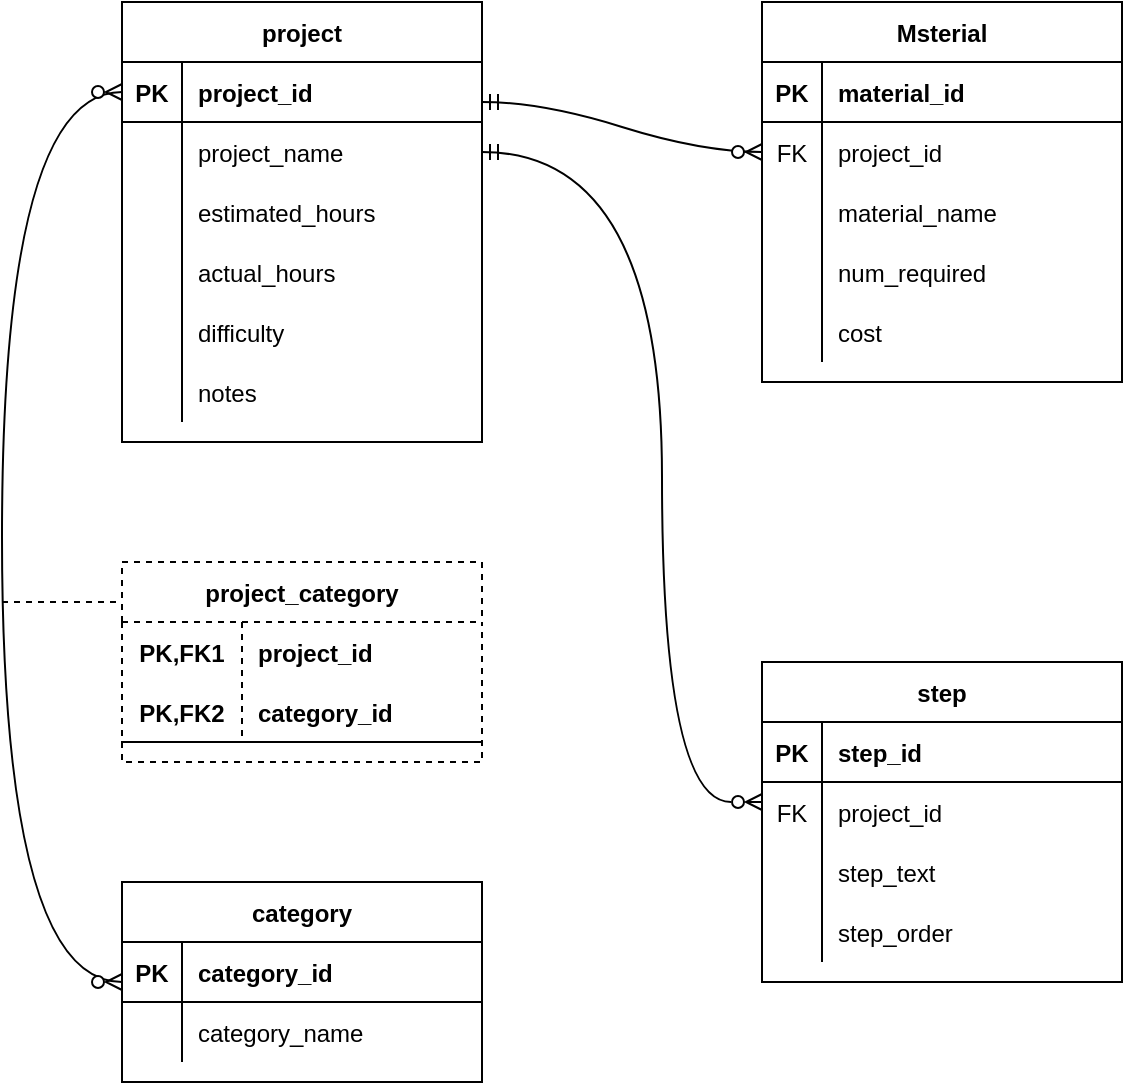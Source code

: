 <mxfile version="19.0.3" type="device"><diagram id="EtJ2p7X1UYXW8Sykh4Ku" name="Page-1"><mxGraphModel dx="1234" dy="774" grid="1" gridSize="10" guides="1" tooltips="1" connect="1" arrows="1" fold="1" page="1" pageScale="1" pageWidth="850" pageHeight="1100" math="0" shadow="0"><root><mxCell id="0"/><mxCell id="1" parent="0"/><mxCell id="Ath_W5uz_tqW4vz5GQSF-62" value="" style="edgeStyle=orthogonalEdgeStyle;curved=1;rounded=0;orthogonalLoop=1;jettySize=auto;html=1;exitX=1;exitY=0.5;exitDx=0;exitDy=0;startArrow=ERmandOne;startFill=0;endArrow=ERzeroToMany;endFill=0;" parent="1" source="Ath_W5uz_tqW4vz5GQSF-5" target="Ath_W5uz_tqW4vz5GQSF-43" edge="1"><mxGeometry relative="1" as="geometry"><Array as="points"><mxPoint x="370" y="195"/><mxPoint x="370" y="520"/></Array></mxGeometry></mxCell><mxCell id="Ath_W5uz_tqW4vz5GQSF-1" value="project" style="shape=table;startSize=30;container=1;collapsible=1;childLayout=tableLayout;fixedRows=1;rowLines=0;fontStyle=1;align=center;resizeLast=1;" parent="1" vertex="1"><mxGeometry x="100" y="120" width="180" height="220" as="geometry"/></mxCell><mxCell id="Ath_W5uz_tqW4vz5GQSF-2" value="" style="shape=tableRow;horizontal=0;startSize=0;swimlaneHead=0;swimlaneBody=0;fillColor=none;collapsible=0;dropTarget=0;points=[[0,0.5],[1,0.5]];portConstraint=eastwest;top=0;left=0;right=0;bottom=1;" parent="Ath_W5uz_tqW4vz5GQSF-1" vertex="1"><mxGeometry y="30" width="180" height="30" as="geometry"/></mxCell><mxCell id="Ath_W5uz_tqW4vz5GQSF-3" value="PK" style="shape=partialRectangle;connectable=0;fillColor=none;top=0;left=0;bottom=0;right=0;fontStyle=1;overflow=hidden;" parent="Ath_W5uz_tqW4vz5GQSF-2" vertex="1"><mxGeometry width="30" height="30" as="geometry"><mxRectangle width="30" height="30" as="alternateBounds"/></mxGeometry></mxCell><mxCell id="Ath_W5uz_tqW4vz5GQSF-4" value="project_id" style="shape=partialRectangle;connectable=0;fillColor=none;top=0;left=0;bottom=0;right=0;align=left;spacingLeft=6;fontStyle=1;overflow=hidden;" parent="Ath_W5uz_tqW4vz5GQSF-2" vertex="1"><mxGeometry x="30" width="150" height="30" as="geometry"><mxRectangle width="150" height="30" as="alternateBounds"/></mxGeometry></mxCell><mxCell id="Ath_W5uz_tqW4vz5GQSF-5" value="" style="shape=tableRow;horizontal=0;startSize=0;swimlaneHead=0;swimlaneBody=0;fillColor=none;collapsible=0;dropTarget=0;points=[[0,0.5],[1,0.5]];portConstraint=eastwest;top=0;left=0;right=0;bottom=0;" parent="Ath_W5uz_tqW4vz5GQSF-1" vertex="1"><mxGeometry y="60" width="180" height="30" as="geometry"/></mxCell><mxCell id="Ath_W5uz_tqW4vz5GQSF-6" value="" style="shape=partialRectangle;connectable=0;fillColor=none;top=0;left=0;bottom=0;right=0;editable=1;overflow=hidden;" parent="Ath_W5uz_tqW4vz5GQSF-5" vertex="1"><mxGeometry width="30" height="30" as="geometry"><mxRectangle width="30" height="30" as="alternateBounds"/></mxGeometry></mxCell><mxCell id="Ath_W5uz_tqW4vz5GQSF-7" value="project_name" style="shape=partialRectangle;connectable=0;fillColor=none;top=0;left=0;bottom=0;right=0;align=left;spacingLeft=6;overflow=hidden;" parent="Ath_W5uz_tqW4vz5GQSF-5" vertex="1"><mxGeometry x="30" width="150" height="30" as="geometry"><mxRectangle width="150" height="30" as="alternateBounds"/></mxGeometry></mxCell><mxCell id="Ath_W5uz_tqW4vz5GQSF-8" value="" style="shape=tableRow;horizontal=0;startSize=0;swimlaneHead=0;swimlaneBody=0;fillColor=none;collapsible=0;dropTarget=0;points=[[0,0.5],[1,0.5]];portConstraint=eastwest;top=0;left=0;right=0;bottom=0;" parent="Ath_W5uz_tqW4vz5GQSF-1" vertex="1"><mxGeometry y="90" width="180" height="30" as="geometry"/></mxCell><mxCell id="Ath_W5uz_tqW4vz5GQSF-9" value="" style="shape=partialRectangle;connectable=0;fillColor=none;top=0;left=0;bottom=0;right=0;editable=1;overflow=hidden;" parent="Ath_W5uz_tqW4vz5GQSF-8" vertex="1"><mxGeometry width="30" height="30" as="geometry"><mxRectangle width="30" height="30" as="alternateBounds"/></mxGeometry></mxCell><mxCell id="Ath_W5uz_tqW4vz5GQSF-10" value="estimated_hours" style="shape=partialRectangle;connectable=0;fillColor=none;top=0;left=0;bottom=0;right=0;align=left;spacingLeft=6;overflow=hidden;" parent="Ath_W5uz_tqW4vz5GQSF-8" vertex="1"><mxGeometry x="30" width="150" height="30" as="geometry"><mxRectangle width="150" height="30" as="alternateBounds"/></mxGeometry></mxCell><mxCell id="Ath_W5uz_tqW4vz5GQSF-11" value="" style="shape=tableRow;horizontal=0;startSize=0;swimlaneHead=0;swimlaneBody=0;fillColor=none;collapsible=0;dropTarget=0;points=[[0,0.5],[1,0.5]];portConstraint=eastwest;top=0;left=0;right=0;bottom=0;" parent="Ath_W5uz_tqW4vz5GQSF-1" vertex="1"><mxGeometry y="120" width="180" height="30" as="geometry"/></mxCell><mxCell id="Ath_W5uz_tqW4vz5GQSF-12" value="" style="shape=partialRectangle;connectable=0;fillColor=none;top=0;left=0;bottom=0;right=0;editable=1;overflow=hidden;" parent="Ath_W5uz_tqW4vz5GQSF-11" vertex="1"><mxGeometry width="30" height="30" as="geometry"><mxRectangle width="30" height="30" as="alternateBounds"/></mxGeometry></mxCell><mxCell id="Ath_W5uz_tqW4vz5GQSF-13" value="actual_hours" style="shape=partialRectangle;connectable=0;fillColor=none;top=0;left=0;bottom=0;right=0;align=left;spacingLeft=6;overflow=hidden;" parent="Ath_W5uz_tqW4vz5GQSF-11" vertex="1"><mxGeometry x="30" width="150" height="30" as="geometry"><mxRectangle width="150" height="30" as="alternateBounds"/></mxGeometry></mxCell><mxCell id="Ath_W5uz_tqW4vz5GQSF-17" style="shape=tableRow;horizontal=0;startSize=0;swimlaneHead=0;swimlaneBody=0;fillColor=none;collapsible=0;dropTarget=0;points=[[0,0.5],[1,0.5]];portConstraint=eastwest;top=0;left=0;right=0;bottom=0;" parent="Ath_W5uz_tqW4vz5GQSF-1" vertex="1"><mxGeometry y="150" width="180" height="30" as="geometry"/></mxCell><mxCell id="Ath_W5uz_tqW4vz5GQSF-18" style="shape=partialRectangle;connectable=0;fillColor=none;top=0;left=0;bottom=0;right=0;editable=1;overflow=hidden;" parent="Ath_W5uz_tqW4vz5GQSF-17" vertex="1"><mxGeometry width="30" height="30" as="geometry"><mxRectangle width="30" height="30" as="alternateBounds"/></mxGeometry></mxCell><mxCell id="Ath_W5uz_tqW4vz5GQSF-19" value="difficulty" style="shape=partialRectangle;connectable=0;fillColor=none;top=0;left=0;bottom=0;right=0;align=left;spacingLeft=6;overflow=hidden;" parent="Ath_W5uz_tqW4vz5GQSF-17" vertex="1"><mxGeometry x="30" width="150" height="30" as="geometry"><mxRectangle width="150" height="30" as="alternateBounds"/></mxGeometry></mxCell><mxCell id="Ath_W5uz_tqW4vz5GQSF-14" style="shape=tableRow;horizontal=0;startSize=0;swimlaneHead=0;swimlaneBody=0;fillColor=none;collapsible=0;dropTarget=0;points=[[0,0.5],[1,0.5]];portConstraint=eastwest;top=0;left=0;right=0;bottom=0;" parent="Ath_W5uz_tqW4vz5GQSF-1" vertex="1"><mxGeometry y="180" width="180" height="30" as="geometry"/></mxCell><mxCell id="Ath_W5uz_tqW4vz5GQSF-15" style="shape=partialRectangle;connectable=0;fillColor=none;top=0;left=0;bottom=0;right=0;editable=1;overflow=hidden;" parent="Ath_W5uz_tqW4vz5GQSF-14" vertex="1"><mxGeometry width="30" height="30" as="geometry"><mxRectangle width="30" height="30" as="alternateBounds"/></mxGeometry></mxCell><mxCell id="Ath_W5uz_tqW4vz5GQSF-16" value="notes" style="shape=partialRectangle;connectable=0;fillColor=none;top=0;left=0;bottom=0;right=0;align=left;spacingLeft=6;overflow=hidden;" parent="Ath_W5uz_tqW4vz5GQSF-14" vertex="1"><mxGeometry x="30" width="150" height="30" as="geometry"><mxRectangle width="150" height="30" as="alternateBounds"/></mxGeometry></mxCell><mxCell id="Ath_W5uz_tqW4vz5GQSF-23" value="Msterial" style="shape=table;startSize=30;container=1;collapsible=1;childLayout=tableLayout;fixedRows=1;rowLines=0;fontStyle=1;align=center;resizeLast=1;" parent="1" vertex="1"><mxGeometry x="420" y="120" width="180" height="190" as="geometry"/></mxCell><mxCell id="Ath_W5uz_tqW4vz5GQSF-24" value="" style="shape=tableRow;horizontal=0;startSize=0;swimlaneHead=0;swimlaneBody=0;fillColor=none;collapsible=0;dropTarget=0;points=[[0,0.5],[1,0.5]];portConstraint=eastwest;top=0;left=0;right=0;bottom=1;" parent="Ath_W5uz_tqW4vz5GQSF-23" vertex="1"><mxGeometry y="30" width="180" height="30" as="geometry"/></mxCell><mxCell id="Ath_W5uz_tqW4vz5GQSF-25" value="PK" style="shape=partialRectangle;connectable=0;fillColor=none;top=0;left=0;bottom=0;right=0;fontStyle=1;overflow=hidden;" parent="Ath_W5uz_tqW4vz5GQSF-24" vertex="1"><mxGeometry width="30" height="30" as="geometry"><mxRectangle width="30" height="30" as="alternateBounds"/></mxGeometry></mxCell><mxCell id="Ath_W5uz_tqW4vz5GQSF-26" value="material_id" style="shape=partialRectangle;connectable=0;fillColor=none;top=0;left=0;bottom=0;right=0;align=left;spacingLeft=6;fontStyle=1;overflow=hidden;" parent="Ath_W5uz_tqW4vz5GQSF-24" vertex="1"><mxGeometry x="30" width="150" height="30" as="geometry"><mxRectangle width="150" height="30" as="alternateBounds"/></mxGeometry></mxCell><mxCell id="Ath_W5uz_tqW4vz5GQSF-27" value="" style="shape=tableRow;horizontal=0;startSize=0;swimlaneHead=0;swimlaneBody=0;fillColor=none;collapsible=0;dropTarget=0;points=[[0,0.5],[1,0.5]];portConstraint=eastwest;top=0;left=0;right=0;bottom=0;" parent="Ath_W5uz_tqW4vz5GQSF-23" vertex="1"><mxGeometry y="60" width="180" height="30" as="geometry"/></mxCell><mxCell id="Ath_W5uz_tqW4vz5GQSF-28" value="FK" style="shape=partialRectangle;connectable=0;fillColor=none;top=0;left=0;bottom=0;right=0;editable=1;overflow=hidden;" parent="Ath_W5uz_tqW4vz5GQSF-27" vertex="1"><mxGeometry width="30" height="30" as="geometry"><mxRectangle width="30" height="30" as="alternateBounds"/></mxGeometry></mxCell><mxCell id="Ath_W5uz_tqW4vz5GQSF-29" value="project_id" style="shape=partialRectangle;connectable=0;fillColor=none;top=0;left=0;bottom=0;right=0;align=left;spacingLeft=6;overflow=hidden;" parent="Ath_W5uz_tqW4vz5GQSF-27" vertex="1"><mxGeometry x="30" width="150" height="30" as="geometry"><mxRectangle width="150" height="30" as="alternateBounds"/></mxGeometry></mxCell><mxCell id="Ath_W5uz_tqW4vz5GQSF-30" value="" style="shape=tableRow;horizontal=0;startSize=0;swimlaneHead=0;swimlaneBody=0;fillColor=none;collapsible=0;dropTarget=0;points=[[0,0.5],[1,0.5]];portConstraint=eastwest;top=0;left=0;right=0;bottom=0;" parent="Ath_W5uz_tqW4vz5GQSF-23" vertex="1"><mxGeometry y="90" width="180" height="30" as="geometry"/></mxCell><mxCell id="Ath_W5uz_tqW4vz5GQSF-31" value="" style="shape=partialRectangle;connectable=0;fillColor=none;top=0;left=0;bottom=0;right=0;editable=1;overflow=hidden;" parent="Ath_W5uz_tqW4vz5GQSF-30" vertex="1"><mxGeometry width="30" height="30" as="geometry"><mxRectangle width="30" height="30" as="alternateBounds"/></mxGeometry></mxCell><mxCell id="Ath_W5uz_tqW4vz5GQSF-32" value="material_name" style="shape=partialRectangle;connectable=0;fillColor=none;top=0;left=0;bottom=0;right=0;align=left;spacingLeft=6;overflow=hidden;" parent="Ath_W5uz_tqW4vz5GQSF-30" vertex="1"><mxGeometry x="30" width="150" height="30" as="geometry"><mxRectangle width="150" height="30" as="alternateBounds"/></mxGeometry></mxCell><mxCell id="Ath_W5uz_tqW4vz5GQSF-33" value="" style="shape=tableRow;horizontal=0;startSize=0;swimlaneHead=0;swimlaneBody=0;fillColor=none;collapsible=0;dropTarget=0;points=[[0,0.5],[1,0.5]];portConstraint=eastwest;top=0;left=0;right=0;bottom=0;" parent="Ath_W5uz_tqW4vz5GQSF-23" vertex="1"><mxGeometry y="120" width="180" height="30" as="geometry"/></mxCell><mxCell id="Ath_W5uz_tqW4vz5GQSF-34" value="" style="shape=partialRectangle;connectable=0;fillColor=none;top=0;left=0;bottom=0;right=0;editable=1;overflow=hidden;" parent="Ath_W5uz_tqW4vz5GQSF-33" vertex="1"><mxGeometry width="30" height="30" as="geometry"><mxRectangle width="30" height="30" as="alternateBounds"/></mxGeometry></mxCell><mxCell id="Ath_W5uz_tqW4vz5GQSF-35" value="num_required" style="shape=partialRectangle;connectable=0;fillColor=none;top=0;left=0;bottom=0;right=0;align=left;spacingLeft=6;overflow=hidden;" parent="Ath_W5uz_tqW4vz5GQSF-33" vertex="1"><mxGeometry x="30" width="150" height="30" as="geometry"><mxRectangle width="150" height="30" as="alternateBounds"/></mxGeometry></mxCell><mxCell id="Ath_W5uz_tqW4vz5GQSF-36" style="shape=tableRow;horizontal=0;startSize=0;swimlaneHead=0;swimlaneBody=0;fillColor=none;collapsible=0;dropTarget=0;points=[[0,0.5],[1,0.5]];portConstraint=eastwest;top=0;left=0;right=0;bottom=0;" parent="Ath_W5uz_tqW4vz5GQSF-23" vertex="1"><mxGeometry y="150" width="180" height="30" as="geometry"/></mxCell><mxCell id="Ath_W5uz_tqW4vz5GQSF-37" style="shape=partialRectangle;connectable=0;fillColor=none;top=0;left=0;bottom=0;right=0;editable=1;overflow=hidden;" parent="Ath_W5uz_tqW4vz5GQSF-36" vertex="1"><mxGeometry width="30" height="30" as="geometry"><mxRectangle width="30" height="30" as="alternateBounds"/></mxGeometry></mxCell><mxCell id="Ath_W5uz_tqW4vz5GQSF-38" value="cost" style="shape=partialRectangle;connectable=0;fillColor=none;top=0;left=0;bottom=0;right=0;align=left;spacingLeft=6;overflow=hidden;" parent="Ath_W5uz_tqW4vz5GQSF-36" vertex="1"><mxGeometry x="30" width="150" height="30" as="geometry"><mxRectangle width="150" height="30" as="alternateBounds"/></mxGeometry></mxCell><mxCell id="Ath_W5uz_tqW4vz5GQSF-43" value="step" style="shape=table;startSize=30;container=1;collapsible=1;childLayout=tableLayout;fixedRows=1;rowLines=0;fontStyle=1;align=center;resizeLast=1;" parent="1" vertex="1"><mxGeometry x="420" y="450" width="180" height="160" as="geometry"/></mxCell><mxCell id="Ath_W5uz_tqW4vz5GQSF-44" value="" style="shape=tableRow;horizontal=0;startSize=0;swimlaneHead=0;swimlaneBody=0;fillColor=none;collapsible=0;dropTarget=0;points=[[0,0.5],[1,0.5]];portConstraint=eastwest;top=0;left=0;right=0;bottom=1;" parent="Ath_W5uz_tqW4vz5GQSF-43" vertex="1"><mxGeometry y="30" width="180" height="30" as="geometry"/></mxCell><mxCell id="Ath_W5uz_tqW4vz5GQSF-45" value="PK" style="shape=partialRectangle;connectable=0;fillColor=none;top=0;left=0;bottom=0;right=0;fontStyle=1;overflow=hidden;" parent="Ath_W5uz_tqW4vz5GQSF-44" vertex="1"><mxGeometry width="30" height="30" as="geometry"><mxRectangle width="30" height="30" as="alternateBounds"/></mxGeometry></mxCell><mxCell id="Ath_W5uz_tqW4vz5GQSF-46" value="step_id" style="shape=partialRectangle;connectable=0;fillColor=none;top=0;left=0;bottom=0;right=0;align=left;spacingLeft=6;fontStyle=1;overflow=hidden;" parent="Ath_W5uz_tqW4vz5GQSF-44" vertex="1"><mxGeometry x="30" width="150" height="30" as="geometry"><mxRectangle width="150" height="30" as="alternateBounds"/></mxGeometry></mxCell><mxCell id="Ath_W5uz_tqW4vz5GQSF-47" value="" style="shape=tableRow;horizontal=0;startSize=0;swimlaneHead=0;swimlaneBody=0;fillColor=none;collapsible=0;dropTarget=0;points=[[0,0.5],[1,0.5]];portConstraint=eastwest;top=0;left=0;right=0;bottom=0;" parent="Ath_W5uz_tqW4vz5GQSF-43" vertex="1"><mxGeometry y="60" width="180" height="30" as="geometry"/></mxCell><mxCell id="Ath_W5uz_tqW4vz5GQSF-48" value="FK" style="shape=partialRectangle;connectable=0;fillColor=none;top=0;left=0;bottom=0;right=0;editable=1;overflow=hidden;" parent="Ath_W5uz_tqW4vz5GQSF-47" vertex="1"><mxGeometry width="30" height="30" as="geometry"><mxRectangle width="30" height="30" as="alternateBounds"/></mxGeometry></mxCell><mxCell id="Ath_W5uz_tqW4vz5GQSF-49" value="project_id" style="shape=partialRectangle;connectable=0;fillColor=none;top=0;left=0;bottom=0;right=0;align=left;spacingLeft=6;overflow=hidden;" parent="Ath_W5uz_tqW4vz5GQSF-47" vertex="1"><mxGeometry x="30" width="150" height="30" as="geometry"><mxRectangle width="150" height="30" as="alternateBounds"/></mxGeometry></mxCell><mxCell id="Ath_W5uz_tqW4vz5GQSF-50" value="" style="shape=tableRow;horizontal=0;startSize=0;swimlaneHead=0;swimlaneBody=0;fillColor=none;collapsible=0;dropTarget=0;points=[[0,0.5],[1,0.5]];portConstraint=eastwest;top=0;left=0;right=0;bottom=0;" parent="Ath_W5uz_tqW4vz5GQSF-43" vertex="1"><mxGeometry y="90" width="180" height="30" as="geometry"/></mxCell><mxCell id="Ath_W5uz_tqW4vz5GQSF-51" value="" style="shape=partialRectangle;connectable=0;fillColor=none;top=0;left=0;bottom=0;right=0;editable=1;overflow=hidden;" parent="Ath_W5uz_tqW4vz5GQSF-50" vertex="1"><mxGeometry width="30" height="30" as="geometry"><mxRectangle width="30" height="30" as="alternateBounds"/></mxGeometry></mxCell><mxCell id="Ath_W5uz_tqW4vz5GQSF-52" value="step_text" style="shape=partialRectangle;connectable=0;fillColor=none;top=0;left=0;bottom=0;right=0;align=left;spacingLeft=6;overflow=hidden;" parent="Ath_W5uz_tqW4vz5GQSF-50" vertex="1"><mxGeometry x="30" width="150" height="30" as="geometry"><mxRectangle width="150" height="30" as="alternateBounds"/></mxGeometry></mxCell><mxCell id="Ath_W5uz_tqW4vz5GQSF-53" value="" style="shape=tableRow;horizontal=0;startSize=0;swimlaneHead=0;swimlaneBody=0;fillColor=none;collapsible=0;dropTarget=0;points=[[0,0.5],[1,0.5]];portConstraint=eastwest;top=0;left=0;right=0;bottom=0;" parent="Ath_W5uz_tqW4vz5GQSF-43" vertex="1"><mxGeometry y="120" width="180" height="30" as="geometry"/></mxCell><mxCell id="Ath_W5uz_tqW4vz5GQSF-54" value="" style="shape=partialRectangle;connectable=0;fillColor=none;top=0;left=0;bottom=0;right=0;editable=1;overflow=hidden;" parent="Ath_W5uz_tqW4vz5GQSF-53" vertex="1"><mxGeometry width="30" height="30" as="geometry"><mxRectangle width="30" height="30" as="alternateBounds"/></mxGeometry></mxCell><mxCell id="Ath_W5uz_tqW4vz5GQSF-55" value="step_order" style="shape=partialRectangle;connectable=0;fillColor=none;top=0;left=0;bottom=0;right=0;align=left;spacingLeft=6;overflow=hidden;" parent="Ath_W5uz_tqW4vz5GQSF-53" vertex="1"><mxGeometry x="30" width="150" height="30" as="geometry"><mxRectangle width="150" height="30" as="alternateBounds"/></mxGeometry></mxCell><mxCell id="Ath_W5uz_tqW4vz5GQSF-70" value="category" style="shape=table;startSize=30;container=1;collapsible=1;childLayout=tableLayout;fixedRows=1;rowLines=0;fontStyle=1;align=center;resizeLast=1;" parent="1" vertex="1"><mxGeometry x="100" y="560" width="180" height="100" as="geometry"/></mxCell><mxCell id="Ath_W5uz_tqW4vz5GQSF-71" value="" style="shape=tableRow;horizontal=0;startSize=0;swimlaneHead=0;swimlaneBody=0;fillColor=none;collapsible=0;dropTarget=0;points=[[0,0.5],[1,0.5]];portConstraint=eastwest;top=0;left=0;right=0;bottom=1;" parent="Ath_W5uz_tqW4vz5GQSF-70" vertex="1"><mxGeometry y="30" width="180" height="30" as="geometry"/></mxCell><mxCell id="Ath_W5uz_tqW4vz5GQSF-72" value="PK" style="shape=partialRectangle;connectable=0;fillColor=none;top=0;left=0;bottom=0;right=0;fontStyle=1;overflow=hidden;" parent="Ath_W5uz_tqW4vz5GQSF-71" vertex="1"><mxGeometry width="30" height="30" as="geometry"><mxRectangle width="30" height="30" as="alternateBounds"/></mxGeometry></mxCell><mxCell id="Ath_W5uz_tqW4vz5GQSF-73" value="category_id" style="shape=partialRectangle;connectable=0;fillColor=none;top=0;left=0;bottom=0;right=0;align=left;spacingLeft=6;fontStyle=1;overflow=hidden;" parent="Ath_W5uz_tqW4vz5GQSF-71" vertex="1"><mxGeometry x="30" width="150" height="30" as="geometry"><mxRectangle width="150" height="30" as="alternateBounds"/></mxGeometry></mxCell><mxCell id="Ath_W5uz_tqW4vz5GQSF-74" value="" style="shape=tableRow;horizontal=0;startSize=0;swimlaneHead=0;swimlaneBody=0;fillColor=none;collapsible=0;dropTarget=0;points=[[0,0.5],[1,0.5]];portConstraint=eastwest;top=0;left=0;right=0;bottom=0;" parent="Ath_W5uz_tqW4vz5GQSF-70" vertex="1"><mxGeometry y="60" width="180" height="30" as="geometry"/></mxCell><mxCell id="Ath_W5uz_tqW4vz5GQSF-75" value="" style="shape=partialRectangle;connectable=0;fillColor=none;top=0;left=0;bottom=0;right=0;editable=1;overflow=hidden;" parent="Ath_W5uz_tqW4vz5GQSF-74" vertex="1"><mxGeometry width="30" height="30" as="geometry"><mxRectangle width="30" height="30" as="alternateBounds"/></mxGeometry></mxCell><mxCell id="Ath_W5uz_tqW4vz5GQSF-76" value="category_name" style="shape=partialRectangle;connectable=0;fillColor=none;top=0;left=0;bottom=0;right=0;align=left;spacingLeft=6;overflow=hidden;" parent="Ath_W5uz_tqW4vz5GQSF-74" vertex="1"><mxGeometry x="30" width="150" height="30" as="geometry"><mxRectangle width="150" height="30" as="alternateBounds"/></mxGeometry></mxCell><mxCell id="Ath_W5uz_tqW4vz5GQSF-96" value="project_category" style="shape=table;startSize=30;container=1;collapsible=1;childLayout=tableLayout;fixedRows=1;rowLines=0;fontStyle=1;align=center;resizeLast=1;dashed=1;" parent="1" vertex="1"><mxGeometry x="100" y="400" width="180" height="100" as="geometry"/></mxCell><mxCell id="Ath_W5uz_tqW4vz5GQSF-97" value="" style="shape=tableRow;horizontal=0;startSize=0;swimlaneHead=0;swimlaneBody=0;fillColor=none;collapsible=0;dropTarget=0;points=[[0,0.5],[1,0.5]];portConstraint=eastwest;top=0;left=0;right=0;bottom=0;" parent="Ath_W5uz_tqW4vz5GQSF-96" vertex="1"><mxGeometry y="30" width="180" height="30" as="geometry"/></mxCell><mxCell id="Ath_W5uz_tqW4vz5GQSF-98" value="PK,FK1" style="shape=partialRectangle;connectable=0;fillColor=none;top=0;left=0;bottom=0;right=0;fontStyle=1;overflow=hidden;" parent="Ath_W5uz_tqW4vz5GQSF-97" vertex="1"><mxGeometry width="60" height="30" as="geometry"><mxRectangle width="60" height="30" as="alternateBounds"/></mxGeometry></mxCell><mxCell id="Ath_W5uz_tqW4vz5GQSF-99" value="project_id" style="shape=partialRectangle;connectable=0;fillColor=none;top=0;left=0;bottom=0;right=0;align=left;spacingLeft=6;fontStyle=1;overflow=hidden;" parent="Ath_W5uz_tqW4vz5GQSF-97" vertex="1"><mxGeometry x="60" width="120" height="30" as="geometry"><mxRectangle width="120" height="30" as="alternateBounds"/></mxGeometry></mxCell><mxCell id="Ath_W5uz_tqW4vz5GQSF-100" value="" style="shape=tableRow;horizontal=0;startSize=0;swimlaneHead=0;swimlaneBody=0;fillColor=none;collapsible=0;dropTarget=0;points=[[0,0.5],[1,0.5]];portConstraint=eastwest;top=0;left=0;right=0;bottom=1;" parent="Ath_W5uz_tqW4vz5GQSF-96" vertex="1"><mxGeometry y="60" width="180" height="30" as="geometry"/></mxCell><mxCell id="Ath_W5uz_tqW4vz5GQSF-101" value="PK,FK2" style="shape=partialRectangle;connectable=0;fillColor=none;top=0;left=0;bottom=0;right=0;fontStyle=1;overflow=hidden;" parent="Ath_W5uz_tqW4vz5GQSF-100" vertex="1"><mxGeometry width="60" height="30" as="geometry"><mxRectangle width="60" height="30" as="alternateBounds"/></mxGeometry></mxCell><mxCell id="Ath_W5uz_tqW4vz5GQSF-102" value="category_id" style="shape=partialRectangle;connectable=0;fillColor=none;top=0;left=0;bottom=0;right=0;align=left;spacingLeft=6;fontStyle=1;overflow=hidden;" parent="Ath_W5uz_tqW4vz5GQSF-100" vertex="1"><mxGeometry x="60" width="120" height="30" as="geometry"><mxRectangle width="120" height="30" as="alternateBounds"/></mxGeometry></mxCell><mxCell id="Ath_W5uz_tqW4vz5GQSF-109" value="" style="edgeStyle=orthogonalEdgeStyle;fontSize=12;html=1;endArrow=ERzeroToMany;endFill=1;startArrow=ERzeroToMany;rounded=0;curved=1;" parent="1" edge="1"><mxGeometry width="100" height="100" relative="1" as="geometry"><mxPoint x="100" y="610" as="sourcePoint"/><mxPoint x="100" y="165" as="targetPoint"/><Array as="points"><mxPoint x="40" y="610"/><mxPoint x="40" y="165"/></Array></mxGeometry></mxCell><mxCell id="Ath_W5uz_tqW4vz5GQSF-114" value="" style="endArrow=none;html=1;rounded=0;dashed=1;" parent="1" edge="1"><mxGeometry relative="1" as="geometry"><mxPoint x="40" y="420" as="sourcePoint"/><mxPoint x="100" y="420" as="targetPoint"/><Array as="points"/></mxGeometry></mxCell><mxCell id="Ath_W5uz_tqW4vz5GQSF-118" value="" style="edgeStyle=entityRelationEdgeStyle;fontSize=12;html=1;endArrow=ERzeroToMany;startArrow=ERmandOne;rounded=0;curved=1;entryX=0;entryY=0.5;entryDx=0;entryDy=0;" parent="1" target="Ath_W5uz_tqW4vz5GQSF-27" edge="1"><mxGeometry width="100" height="100" relative="1" as="geometry"><mxPoint x="280" y="170" as="sourcePoint"/><mxPoint x="380" y="70" as="targetPoint"/></mxGeometry></mxCell></root></mxGraphModel></diagram></mxfile>